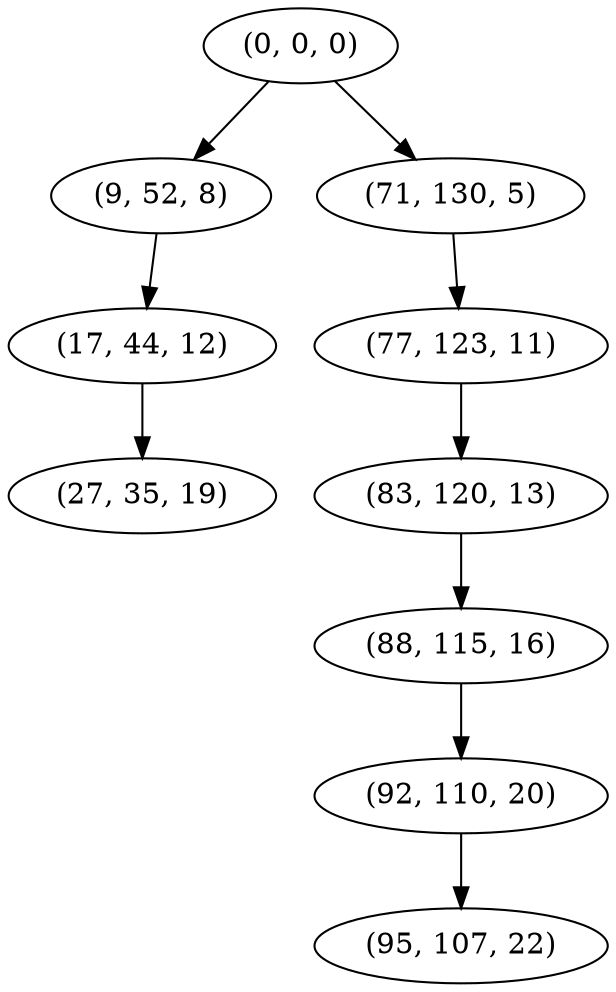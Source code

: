 digraph tree {
    "(0, 0, 0)";
    "(9, 52, 8)";
    "(17, 44, 12)";
    "(27, 35, 19)";
    "(71, 130, 5)";
    "(77, 123, 11)";
    "(83, 120, 13)";
    "(88, 115, 16)";
    "(92, 110, 20)";
    "(95, 107, 22)";
    "(0, 0, 0)" -> "(9, 52, 8)";
    "(0, 0, 0)" -> "(71, 130, 5)";
    "(9, 52, 8)" -> "(17, 44, 12)";
    "(17, 44, 12)" -> "(27, 35, 19)";
    "(71, 130, 5)" -> "(77, 123, 11)";
    "(77, 123, 11)" -> "(83, 120, 13)";
    "(83, 120, 13)" -> "(88, 115, 16)";
    "(88, 115, 16)" -> "(92, 110, 20)";
    "(92, 110, 20)" -> "(95, 107, 22)";
}
